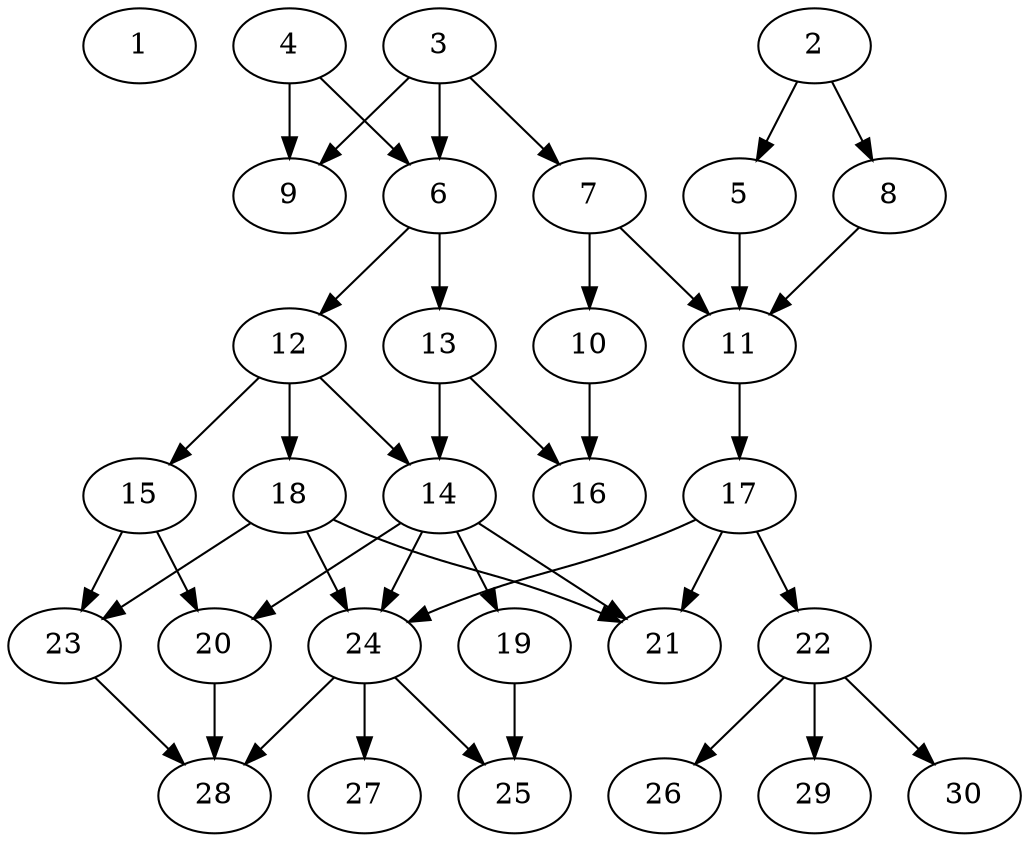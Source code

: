 // DAG automatically generated by daggen at Fri Jul 29 10:40:31 2022
// daggen.exe --dot -n 30 --ccr 0.5 --fat 0.5 --regular 0.5 --density 0.5 -o data\30/random_30_37.gv 
digraph G {
  1 [compute_size="9412352000", trans_size="848132", result_size="0", ram="6678128",alpha="0.01"]
  2 [compute_size="8589934592", trans_size="788926", result_size="70656", ram="52169024",alpha="0.18"]
  2 -> 5 [size ="70656"]
  2 -> 8 [size ="70656"]
  3 [compute_size="3729457152", trans_size="876041", result_size="29696", ram="6188672",alpha="0.07"]
  3 -> 6 [size ="29696"]
  3 -> 7 [size ="29696"]
  3 -> 9 [size ="29696"]
  4 [compute_size="9216458752", trans_size="942823", result_size="91136", ram="11324000",alpha="0.11"]
  4 -> 6 [size ="91136"]
  4 -> 9 [size ="91136"]
  5 [compute_size="592687553070", trans_size="215918", result_size="9216", ram="3649520",alpha="0.07"]
  5 -> 11 [size ="9216"]
  6 [compute_size="6474188800", trans_size="629913", result_size="1024", ram="12561104",alpha="0.07"]
  6 -> 12 [size ="1024"]
  6 -> 13 [size ="1024"]
  7 [compute_size="26690715648", trans_size="396669", result_size="54272", ram="48785600",alpha="0.06"]
  7 -> 10 [size ="54272"]
  7 -> 11 [size ="54272"]
  8 [compute_size="8209096704", trans_size="496028", result_size="13312", ram="13220048",alpha="0.06"]
  8 -> 11 [size ="13312"]
  9 [compute_size="562278687574", trans_size="247183", result_size="0", ram="17243408",alpha="0.14"]
  10 [compute_size="299658036535", trans_size="474130", result_size="1024", ram="36470000",alpha="0.18"]
  10 -> 16 [size ="1024"]
  11 [compute_size="12819660800", trans_size="184045", result_size="1024", ram="17848496",alpha="0.10"]
  11 -> 17 [size ="1024"]
  12 [compute_size="368293445632", trans_size="922012", result_size="9216", ram="8685056",alpha="0.05"]
  12 -> 14 [size ="9216"]
  12 -> 15 [size ="9216"]
  12 -> 18 [size ="9216"]
  13 [compute_size="3429863424", trans_size="142006", result_size="29696", ram="31938176",alpha="0.02"]
  13 -> 14 [size ="29696"]
  13 -> 16 [size ="29696"]
  14 [compute_size="265890686448", trans_size="1020220", result_size="54272", ram="4039184",alpha="0.03"]
  14 -> 19 [size ="54272"]
  14 -> 20 [size ="54272"]
  14 -> 21 [size ="54272"]
  14 -> 24 [size ="54272"]
  15 [compute_size="188393589269", trans_size="84654", result_size="9216", ram="51570272",alpha="0.17"]
  15 -> 20 [size ="9216"]
  15 -> 23 [size ="9216"]
  16 [compute_size="87633054229", trans_size="486949", result_size="0", ram="48025280",alpha="0.14"]
  17 [compute_size="1134501888", trans_size="1032624", result_size="70656", ram="36978464",alpha="0.07"]
  17 -> 21 [size ="70656"]
  17 -> 22 [size ="70656"]
  17 -> 24 [size ="70656"]
  18 [compute_size="25337004032", trans_size="713639", result_size="91136", ram="7037696",alpha="0.11"]
  18 -> 21 [size ="91136"]
  18 -> 23 [size ="91136"]
  18 -> 24 [size ="91136"]
  19 [compute_size="31434283008", trans_size="880612", result_size="54272", ram="25782752",alpha="0.19"]
  19 -> 25 [size ="54272"]
  20 [compute_size="368293445632", trans_size="902191", result_size="9216", ram="13318256",alpha="0.15"]
  20 -> 28 [size ="9216"]
  21 [compute_size="659191496704", trans_size="749540", result_size="0", ram="25771664",alpha="0.12"]
  22 [compute_size="134217728000", trans_size="1021594", result_size="1024", ram="31961936",alpha="0.03"]
  22 -> 26 [size ="1024"]
  22 -> 29 [size ="1024"]
  22 -> 30 [size ="1024"]
  23 [compute_size="368293445632", trans_size="430940", result_size="9216", ram="23744144",alpha="0.10"]
  23 -> 28 [size ="9216"]
  24 [compute_size="560464641426", trans_size="879174", result_size="1024", ram="5464784",alpha="0.14"]
  24 -> 25 [size ="1024"]
  24 -> 27 [size ="1024"]
  24 -> 28 [size ="1024"]
  25 [compute_size="549755813888", trans_size="765876", result_size="0", ram="1769312",alpha="0.01"]
  26 [compute_size="134217728000", trans_size="838925", result_size="0", ram="12957104",alpha="0.02"]
  27 [compute_size="1987321856", trans_size="943047", result_size="0", ram="33826304",alpha="0.00"]
  28 [compute_size="17464066048", trans_size="814916", result_size="0", ram="11075312",alpha="0.01"]
  29 [compute_size="526903640494", trans_size="177907", result_size="0", ram="42737888",alpha="0.10"]
  30 [compute_size="134217728000", trans_size="977318", result_size="0", ram="46930736",alpha="0.08"]
}
